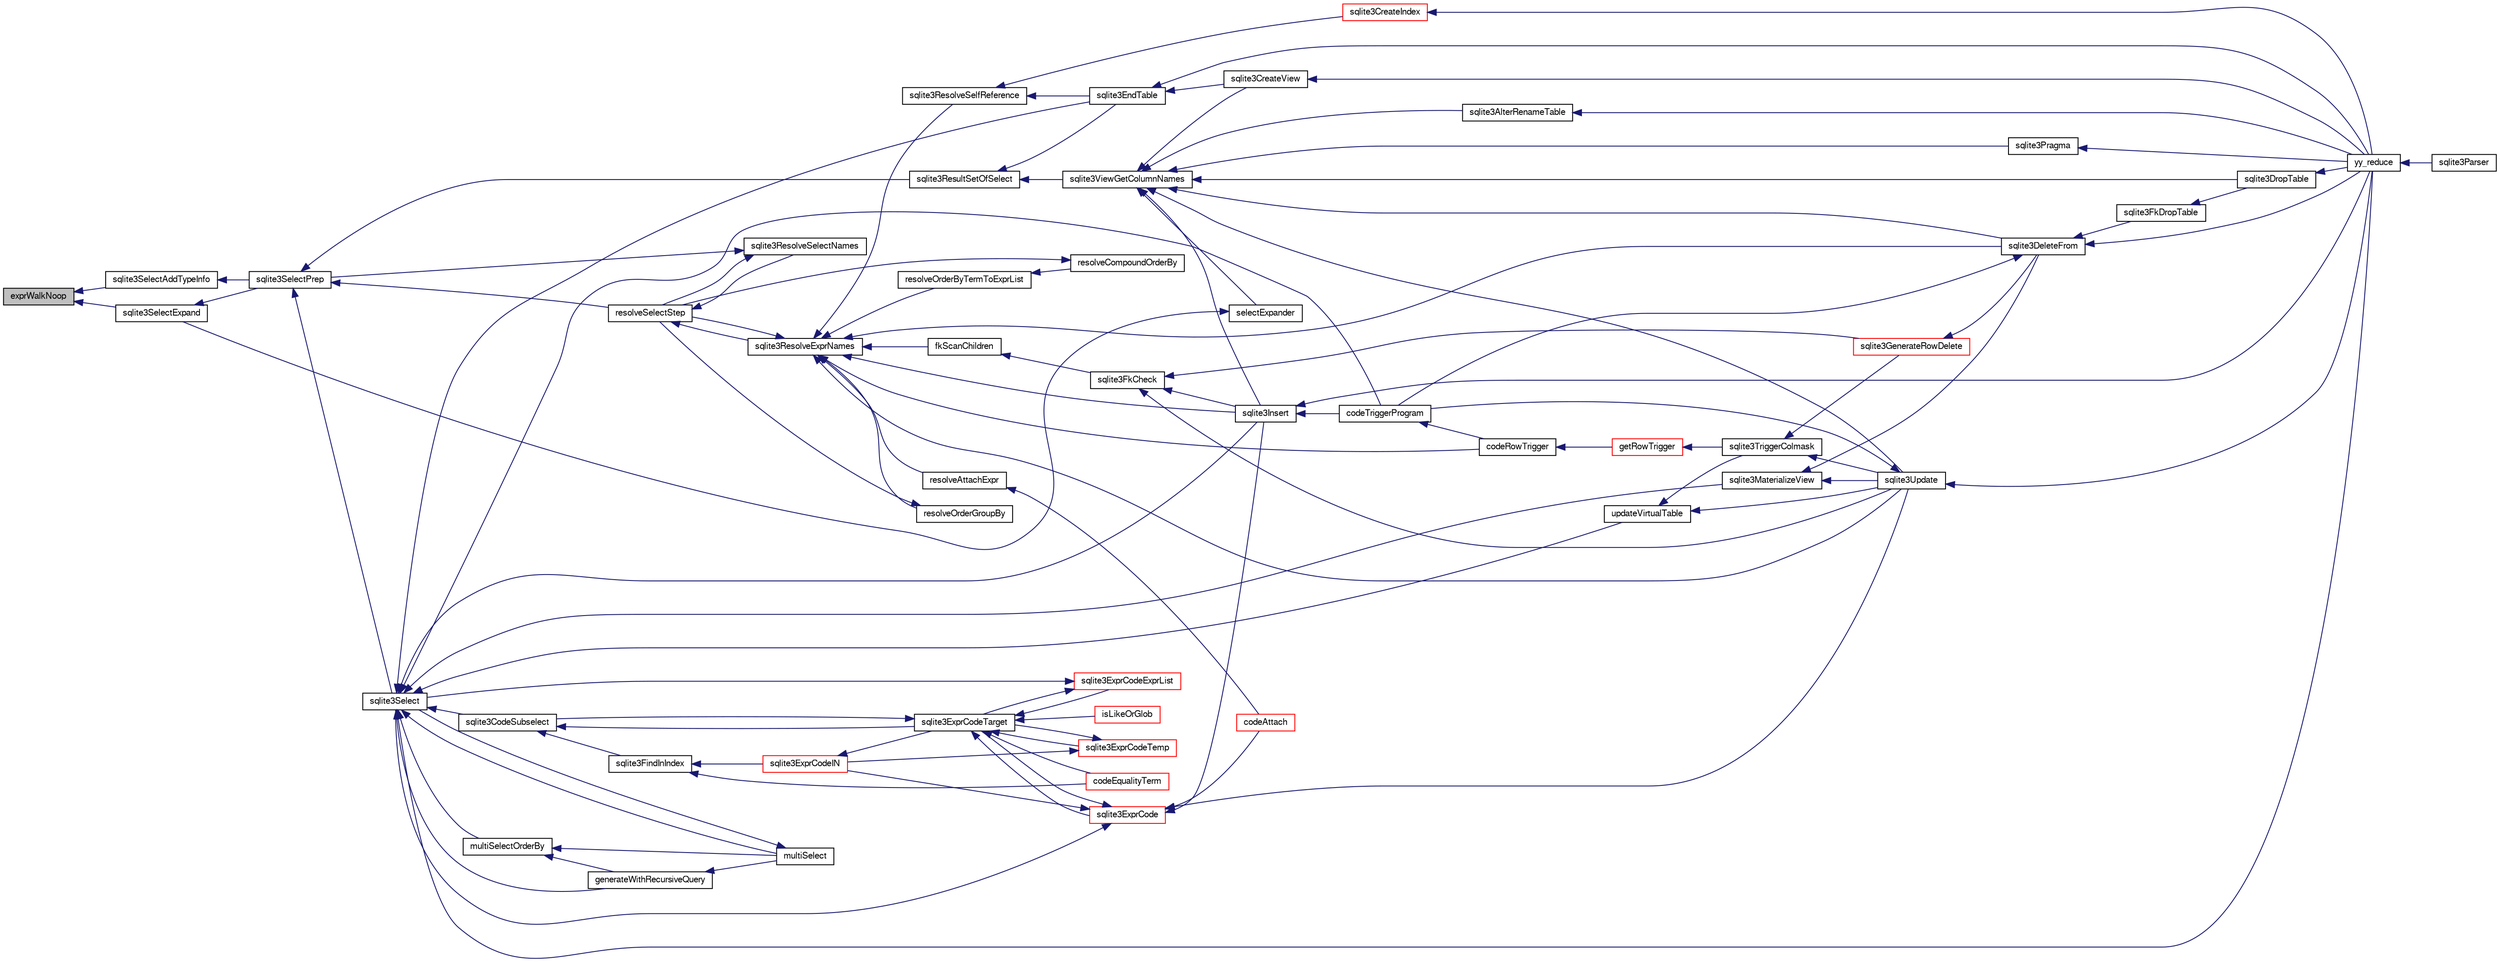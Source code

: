 digraph "exprWalkNoop"
{
  edge [fontname="FreeSans",fontsize="10",labelfontname="FreeSans",labelfontsize="10"];
  node [fontname="FreeSans",fontsize="10",shape=record];
  rankdir="LR";
  Node107311 [label="exprWalkNoop",height=0.2,width=0.4,color="black", fillcolor="grey75", style="filled", fontcolor="black"];
  Node107311 -> Node107312 [dir="back",color="midnightblue",fontsize="10",style="solid",fontname="FreeSans"];
  Node107312 [label="sqlite3SelectExpand",height=0.2,width=0.4,color="black", fillcolor="white", style="filled",URL="$sqlite3_8c.html#ae55acd1d8219505e629c2148950fa3de"];
  Node107312 -> Node107313 [dir="back",color="midnightblue",fontsize="10",style="solid",fontname="FreeSans"];
  Node107313 [label="sqlite3SelectPrep",height=0.2,width=0.4,color="black", fillcolor="white", style="filled",URL="$sqlite3_8c.html#aa4385bd53c0a43dea72fbc23cc78e1c6"];
  Node107313 -> Node107314 [dir="back",color="midnightblue",fontsize="10",style="solid",fontname="FreeSans"];
  Node107314 [label="resolveSelectStep",height=0.2,width=0.4,color="black", fillcolor="white", style="filled",URL="$sqlite3_8c.html#a0b9015a9e505c63fd104dcbad672c814"];
  Node107314 -> Node107315 [dir="back",color="midnightblue",fontsize="10",style="solid",fontname="FreeSans"];
  Node107315 [label="sqlite3ResolveExprNames",height=0.2,width=0.4,color="black", fillcolor="white", style="filled",URL="$sqlite3_8c.html#a537cf717a3f847807d3a3fd65da636ad"];
  Node107315 -> Node107316 [dir="back",color="midnightblue",fontsize="10",style="solid",fontname="FreeSans"];
  Node107316 [label="resolveOrderByTermToExprList",height=0.2,width=0.4,color="black", fillcolor="white", style="filled",URL="$sqlite3_8c.html#ac7f7eabdc769257622ad90aac3e02fe6"];
  Node107316 -> Node107317 [dir="back",color="midnightblue",fontsize="10",style="solid",fontname="FreeSans"];
  Node107317 [label="resolveCompoundOrderBy",height=0.2,width=0.4,color="black", fillcolor="white", style="filled",URL="$sqlite3_8c.html#a462c5aa49cfd6aad6a92fa60ddefc569"];
  Node107317 -> Node107314 [dir="back",color="midnightblue",fontsize="10",style="solid",fontname="FreeSans"];
  Node107315 -> Node107318 [dir="back",color="midnightblue",fontsize="10",style="solid",fontname="FreeSans"];
  Node107318 [label="resolveOrderGroupBy",height=0.2,width=0.4,color="black", fillcolor="white", style="filled",URL="$sqlite3_8c.html#a4dc8ed6177a5de887eae1010992e3d00"];
  Node107318 -> Node107314 [dir="back",color="midnightblue",fontsize="10",style="solid",fontname="FreeSans"];
  Node107315 -> Node107314 [dir="back",color="midnightblue",fontsize="10",style="solid",fontname="FreeSans"];
  Node107315 -> Node107319 [dir="back",color="midnightblue",fontsize="10",style="solid",fontname="FreeSans"];
  Node107319 [label="sqlite3ResolveSelfReference",height=0.2,width=0.4,color="black", fillcolor="white", style="filled",URL="$sqlite3_8c.html#ab524095a849de78f8728167d19336094"];
  Node107319 -> Node107320 [dir="back",color="midnightblue",fontsize="10",style="solid",fontname="FreeSans"];
  Node107320 [label="sqlite3EndTable",height=0.2,width=0.4,color="black", fillcolor="white", style="filled",URL="$sqlite3_8c.html#a7b5f2c66c0f0b6f819d970ca389768b0"];
  Node107320 -> Node107321 [dir="back",color="midnightblue",fontsize="10",style="solid",fontname="FreeSans"];
  Node107321 [label="sqlite3CreateView",height=0.2,width=0.4,color="black", fillcolor="white", style="filled",URL="$sqlite3_8c.html#a9d85cb00ff71dee5cd9a019503a6982e"];
  Node107321 -> Node107322 [dir="back",color="midnightblue",fontsize="10",style="solid",fontname="FreeSans"];
  Node107322 [label="yy_reduce",height=0.2,width=0.4,color="black", fillcolor="white", style="filled",URL="$sqlite3_8c.html#a7c419a9b25711c666a9a2449ef377f14"];
  Node107322 -> Node107323 [dir="back",color="midnightblue",fontsize="10",style="solid",fontname="FreeSans"];
  Node107323 [label="sqlite3Parser",height=0.2,width=0.4,color="black", fillcolor="white", style="filled",URL="$sqlite3_8c.html#a0327d71a5fabe0b6a343d78a2602e72a"];
  Node107320 -> Node107322 [dir="back",color="midnightblue",fontsize="10",style="solid",fontname="FreeSans"];
  Node107319 -> Node107324 [dir="back",color="midnightblue",fontsize="10",style="solid",fontname="FreeSans"];
  Node107324 [label="sqlite3CreateIndex",height=0.2,width=0.4,color="red", fillcolor="white", style="filled",URL="$sqlite3_8c.html#a8dbe5e590ab6c58a8c45f34f7c81e825"];
  Node107324 -> Node107322 [dir="back",color="midnightblue",fontsize="10",style="solid",fontname="FreeSans"];
  Node107315 -> Node107327 [dir="back",color="midnightblue",fontsize="10",style="solid",fontname="FreeSans"];
  Node107327 [label="resolveAttachExpr",height=0.2,width=0.4,color="black", fillcolor="white", style="filled",URL="$sqlite3_8c.html#a2b0ae2ee3fae38ccc805f582a9ce38f5"];
  Node107327 -> Node107328 [dir="back",color="midnightblue",fontsize="10",style="solid",fontname="FreeSans"];
  Node107328 [label="codeAttach",height=0.2,width=0.4,color="red", fillcolor="white", style="filled",URL="$sqlite3_8c.html#ade4e9e30d828a19c191fdcb098676d5b"];
  Node107315 -> Node107331 [dir="back",color="midnightblue",fontsize="10",style="solid",fontname="FreeSans"];
  Node107331 [label="sqlite3DeleteFrom",height=0.2,width=0.4,color="black", fillcolor="white", style="filled",URL="$sqlite3_8c.html#ab9b4b45349188b49eabb23f94608a091"];
  Node107331 -> Node107332 [dir="back",color="midnightblue",fontsize="10",style="solid",fontname="FreeSans"];
  Node107332 [label="sqlite3FkDropTable",height=0.2,width=0.4,color="black", fillcolor="white", style="filled",URL="$sqlite3_8c.html#a1218c6fc74e89152ceaa4760e82f5ef9"];
  Node107332 -> Node107333 [dir="back",color="midnightblue",fontsize="10",style="solid",fontname="FreeSans"];
  Node107333 [label="sqlite3DropTable",height=0.2,width=0.4,color="black", fillcolor="white", style="filled",URL="$sqlite3_8c.html#a5534f77364b5568783c0e50db3c9defb"];
  Node107333 -> Node107322 [dir="back",color="midnightblue",fontsize="10",style="solid",fontname="FreeSans"];
  Node107331 -> Node107334 [dir="back",color="midnightblue",fontsize="10",style="solid",fontname="FreeSans"];
  Node107334 [label="codeTriggerProgram",height=0.2,width=0.4,color="black", fillcolor="white", style="filled",URL="$sqlite3_8c.html#a120801f59d9281d201d2ff4b2606836e"];
  Node107334 -> Node107335 [dir="back",color="midnightblue",fontsize="10",style="solid",fontname="FreeSans"];
  Node107335 [label="codeRowTrigger",height=0.2,width=0.4,color="black", fillcolor="white", style="filled",URL="$sqlite3_8c.html#a463cea5aaaf388b560b206570a0022fc"];
  Node107335 -> Node107336 [dir="back",color="midnightblue",fontsize="10",style="solid",fontname="FreeSans"];
  Node107336 [label="getRowTrigger",height=0.2,width=0.4,color="red", fillcolor="white", style="filled",URL="$sqlite3_8c.html#a69626ef20b540d1a2b19cf56f3f45689"];
  Node107336 -> Node107344 [dir="back",color="midnightblue",fontsize="10",style="solid",fontname="FreeSans"];
  Node107344 [label="sqlite3TriggerColmask",height=0.2,width=0.4,color="black", fillcolor="white", style="filled",URL="$sqlite3_8c.html#acace8e99e37ae5e84ea03c65e820c540"];
  Node107344 -> Node107339 [dir="back",color="midnightblue",fontsize="10",style="solid",fontname="FreeSans"];
  Node107339 [label="sqlite3GenerateRowDelete",height=0.2,width=0.4,color="red", fillcolor="white", style="filled",URL="$sqlite3_8c.html#a2c76cbf3027fc18fdbb8cb4cd96b77d9"];
  Node107339 -> Node107331 [dir="back",color="midnightblue",fontsize="10",style="solid",fontname="FreeSans"];
  Node107344 -> Node107342 [dir="back",color="midnightblue",fontsize="10",style="solid",fontname="FreeSans"];
  Node107342 [label="sqlite3Update",height=0.2,width=0.4,color="black", fillcolor="white", style="filled",URL="$sqlite3_8c.html#ac5aa67c46e8cc8174566fabe6809fafa"];
  Node107342 -> Node107334 [dir="back",color="midnightblue",fontsize="10",style="solid",fontname="FreeSans"];
  Node107342 -> Node107322 [dir="back",color="midnightblue",fontsize="10",style="solid",fontname="FreeSans"];
  Node107331 -> Node107322 [dir="back",color="midnightblue",fontsize="10",style="solid",fontname="FreeSans"];
  Node107315 -> Node107345 [dir="back",color="midnightblue",fontsize="10",style="solid",fontname="FreeSans"];
  Node107345 [label="fkScanChildren",height=0.2,width=0.4,color="black", fillcolor="white", style="filled",URL="$sqlite3_8c.html#a67c9dcb484336b3155e7a82a037d4691"];
  Node107345 -> Node107346 [dir="back",color="midnightblue",fontsize="10",style="solid",fontname="FreeSans"];
  Node107346 [label="sqlite3FkCheck",height=0.2,width=0.4,color="black", fillcolor="white", style="filled",URL="$sqlite3_8c.html#aa38fb76c7d6f48f19772877a41703b92"];
  Node107346 -> Node107339 [dir="back",color="midnightblue",fontsize="10",style="solid",fontname="FreeSans"];
  Node107346 -> Node107341 [dir="back",color="midnightblue",fontsize="10",style="solid",fontname="FreeSans"];
  Node107341 [label="sqlite3Insert",height=0.2,width=0.4,color="black", fillcolor="white", style="filled",URL="$sqlite3_8c.html#a5b17c9c2000bae6bdff8e6be48d7dc2b"];
  Node107341 -> Node107334 [dir="back",color="midnightblue",fontsize="10",style="solid",fontname="FreeSans"];
  Node107341 -> Node107322 [dir="back",color="midnightblue",fontsize="10",style="solid",fontname="FreeSans"];
  Node107346 -> Node107342 [dir="back",color="midnightblue",fontsize="10",style="solid",fontname="FreeSans"];
  Node107315 -> Node107341 [dir="back",color="midnightblue",fontsize="10",style="solid",fontname="FreeSans"];
  Node107315 -> Node107335 [dir="back",color="midnightblue",fontsize="10",style="solid",fontname="FreeSans"];
  Node107315 -> Node107342 [dir="back",color="midnightblue",fontsize="10",style="solid",fontname="FreeSans"];
  Node107314 -> Node107347 [dir="back",color="midnightblue",fontsize="10",style="solid",fontname="FreeSans"];
  Node107347 [label="sqlite3ResolveSelectNames",height=0.2,width=0.4,color="black", fillcolor="white", style="filled",URL="$sqlite3_8c.html#a0cf10c480643b1ab9eaa02056a400734"];
  Node107347 -> Node107314 [dir="back",color="midnightblue",fontsize="10",style="solid",fontname="FreeSans"];
  Node107347 -> Node107313 [dir="back",color="midnightblue",fontsize="10",style="solid",fontname="FreeSans"];
  Node107313 -> Node107348 [dir="back",color="midnightblue",fontsize="10",style="solid",fontname="FreeSans"];
  Node107348 [label="sqlite3ResultSetOfSelect",height=0.2,width=0.4,color="black", fillcolor="white", style="filled",URL="$sqlite3_8c.html#ade35a86757654a36498d74152aa2fda8"];
  Node107348 -> Node107320 [dir="back",color="midnightblue",fontsize="10",style="solid",fontname="FreeSans"];
  Node107348 -> Node107349 [dir="back",color="midnightblue",fontsize="10",style="solid",fontname="FreeSans"];
  Node107349 [label="sqlite3ViewGetColumnNames",height=0.2,width=0.4,color="black", fillcolor="white", style="filled",URL="$sqlite3_8c.html#aebc7cd8d9e2bd174ae0a60363d3f6ce8"];
  Node107349 -> Node107350 [dir="back",color="midnightblue",fontsize="10",style="solid",fontname="FreeSans"];
  Node107350 [label="sqlite3AlterRenameTable",height=0.2,width=0.4,color="black", fillcolor="white", style="filled",URL="$sqlite3_8c.html#aa5cfdb507ff74e559f2efb0318c96d2c"];
  Node107350 -> Node107322 [dir="back",color="midnightblue",fontsize="10",style="solid",fontname="FreeSans"];
  Node107349 -> Node107321 [dir="back",color="midnightblue",fontsize="10",style="solid",fontname="FreeSans"];
  Node107349 -> Node107333 [dir="back",color="midnightblue",fontsize="10",style="solid",fontname="FreeSans"];
  Node107349 -> Node107331 [dir="back",color="midnightblue",fontsize="10",style="solid",fontname="FreeSans"];
  Node107349 -> Node107341 [dir="back",color="midnightblue",fontsize="10",style="solid",fontname="FreeSans"];
  Node107349 -> Node107351 [dir="back",color="midnightblue",fontsize="10",style="solid",fontname="FreeSans"];
  Node107351 [label="sqlite3Pragma",height=0.2,width=0.4,color="black", fillcolor="white", style="filled",URL="$sqlite3_8c.html#a111391370f58f8e6a6eca51fd34d62ed"];
  Node107351 -> Node107322 [dir="back",color="midnightblue",fontsize="10",style="solid",fontname="FreeSans"];
  Node107349 -> Node107352 [dir="back",color="midnightblue",fontsize="10",style="solid",fontname="FreeSans"];
  Node107352 [label="selectExpander",height=0.2,width=0.4,color="black", fillcolor="white", style="filled",URL="$sqlite3_8c.html#abee977318fbf74531340c6e41b0ca953"];
  Node107352 -> Node107312 [dir="back",color="midnightblue",fontsize="10",style="solid",fontname="FreeSans"];
  Node107349 -> Node107342 [dir="back",color="midnightblue",fontsize="10",style="solid",fontname="FreeSans"];
  Node107313 -> Node107353 [dir="back",color="midnightblue",fontsize="10",style="solid",fontname="FreeSans"];
  Node107353 [label="sqlite3Select",height=0.2,width=0.4,color="black", fillcolor="white", style="filled",URL="$sqlite3_8c.html#a2465ee8c956209ba4b272477b7c21a45"];
  Node107353 -> Node107354 [dir="back",color="midnightblue",fontsize="10",style="solid",fontname="FreeSans"];
  Node107354 [label="sqlite3CodeSubselect",height=0.2,width=0.4,color="black", fillcolor="white", style="filled",URL="$sqlite3_8c.html#aa69b46d2204a1d1b110107a1be12ee0c"];
  Node107354 -> Node107355 [dir="back",color="midnightblue",fontsize="10",style="solid",fontname="FreeSans"];
  Node107355 [label="sqlite3FindInIndex",height=0.2,width=0.4,color="black", fillcolor="white", style="filled",URL="$sqlite3_8c.html#af7d8c56ab0231f44bb5f87b3fafeffb2"];
  Node107355 -> Node107356 [dir="back",color="midnightblue",fontsize="10",style="solid",fontname="FreeSans"];
  Node107356 [label="sqlite3ExprCodeIN",height=0.2,width=0.4,color="red", fillcolor="white", style="filled",URL="$sqlite3_8c.html#ad9cf4f5b5ffb90c24a4a0900c8626193"];
  Node107356 -> Node107357 [dir="back",color="midnightblue",fontsize="10",style="solid",fontname="FreeSans"];
  Node107357 [label="sqlite3ExprCodeTarget",height=0.2,width=0.4,color="black", fillcolor="white", style="filled",URL="$sqlite3_8c.html#a4f308397a0a3ed299ed31aaa1ae2a293"];
  Node107357 -> Node107354 [dir="back",color="midnightblue",fontsize="10",style="solid",fontname="FreeSans"];
  Node107357 -> Node107358 [dir="back",color="midnightblue",fontsize="10",style="solid",fontname="FreeSans"];
  Node107358 [label="sqlite3ExprCodeTemp",height=0.2,width=0.4,color="red", fillcolor="white", style="filled",URL="$sqlite3_8c.html#a3bc5c1ccb3c5851847e2aeb4a84ae1fc"];
  Node107358 -> Node107356 [dir="back",color="midnightblue",fontsize="10",style="solid",fontname="FreeSans"];
  Node107358 -> Node107357 [dir="back",color="midnightblue",fontsize="10",style="solid",fontname="FreeSans"];
  Node107357 -> Node107371 [dir="back",color="midnightblue",fontsize="10",style="solid",fontname="FreeSans"];
  Node107371 [label="sqlite3ExprCode",height=0.2,width=0.4,color="red", fillcolor="white", style="filled",URL="$sqlite3_8c.html#a75f270fb0b111b86924cca4ea507b417"];
  Node107371 -> Node107356 [dir="back",color="midnightblue",fontsize="10",style="solid",fontname="FreeSans"];
  Node107371 -> Node107357 [dir="back",color="midnightblue",fontsize="10",style="solid",fontname="FreeSans"];
  Node107371 -> Node107328 [dir="back",color="midnightblue",fontsize="10",style="solid",fontname="FreeSans"];
  Node107371 -> Node107341 [dir="back",color="midnightblue",fontsize="10",style="solid",fontname="FreeSans"];
  Node107371 -> Node107353 [dir="back",color="midnightblue",fontsize="10",style="solid",fontname="FreeSans"];
  Node107371 -> Node107342 [dir="back",color="midnightblue",fontsize="10",style="solid",fontname="FreeSans"];
  Node107357 -> Node107380 [dir="back",color="midnightblue",fontsize="10",style="solid",fontname="FreeSans"];
  Node107380 [label="sqlite3ExprCodeExprList",height=0.2,width=0.4,color="red", fillcolor="white", style="filled",URL="$sqlite3_8c.html#a05b2b3dc3de7565de24eb3a2ff4e9566"];
  Node107380 -> Node107357 [dir="back",color="midnightblue",fontsize="10",style="solid",fontname="FreeSans"];
  Node107380 -> Node107353 [dir="back",color="midnightblue",fontsize="10",style="solid",fontname="FreeSans"];
  Node107357 -> Node107383 [dir="back",color="midnightblue",fontsize="10",style="solid",fontname="FreeSans"];
  Node107383 [label="isLikeOrGlob",height=0.2,width=0.4,color="red", fillcolor="white", style="filled",URL="$sqlite3_8c.html#a6c38e495198bf8976f68d1a6ebd74a50"];
  Node107357 -> Node107392 [dir="back",color="midnightblue",fontsize="10",style="solid",fontname="FreeSans"];
  Node107392 [label="codeEqualityTerm",height=0.2,width=0.4,color="red", fillcolor="white", style="filled",URL="$sqlite3_8c.html#ad88a57073f031452c9843e97f15acc47"];
  Node107355 -> Node107392 [dir="back",color="midnightblue",fontsize="10",style="solid",fontname="FreeSans"];
  Node107354 -> Node107357 [dir="back",color="midnightblue",fontsize="10",style="solid",fontname="FreeSans"];
  Node107353 -> Node107320 [dir="back",color="midnightblue",fontsize="10",style="solid",fontname="FreeSans"];
  Node107353 -> Node107394 [dir="back",color="midnightblue",fontsize="10",style="solid",fontname="FreeSans"];
  Node107394 [label="sqlite3MaterializeView",height=0.2,width=0.4,color="black", fillcolor="white", style="filled",URL="$sqlite3_8c.html#a4557984b0b75f998fb0c3f231c9b1def"];
  Node107394 -> Node107331 [dir="back",color="midnightblue",fontsize="10",style="solid",fontname="FreeSans"];
  Node107394 -> Node107342 [dir="back",color="midnightblue",fontsize="10",style="solid",fontname="FreeSans"];
  Node107353 -> Node107341 [dir="back",color="midnightblue",fontsize="10",style="solid",fontname="FreeSans"];
  Node107353 -> Node107376 [dir="back",color="midnightblue",fontsize="10",style="solid",fontname="FreeSans"];
  Node107376 [label="generateWithRecursiveQuery",height=0.2,width=0.4,color="black", fillcolor="white", style="filled",URL="$sqlite3_8c.html#ade2c3663fa9c3b9676507984b9483942"];
  Node107376 -> Node107377 [dir="back",color="midnightblue",fontsize="10",style="solid",fontname="FreeSans"];
  Node107377 [label="multiSelect",height=0.2,width=0.4,color="black", fillcolor="white", style="filled",URL="$sqlite3_8c.html#a6456c61f3d9b2389738753cedfa24fa7"];
  Node107377 -> Node107353 [dir="back",color="midnightblue",fontsize="10",style="solid",fontname="FreeSans"];
  Node107353 -> Node107377 [dir="back",color="midnightblue",fontsize="10",style="solid",fontname="FreeSans"];
  Node107353 -> Node107378 [dir="back",color="midnightblue",fontsize="10",style="solid",fontname="FreeSans"];
  Node107378 [label="multiSelectOrderBy",height=0.2,width=0.4,color="black", fillcolor="white", style="filled",URL="$sqlite3_8c.html#afcdb8488c6f4dfdadaf9f04bca35b808"];
  Node107378 -> Node107376 [dir="back",color="midnightblue",fontsize="10",style="solid",fontname="FreeSans"];
  Node107378 -> Node107377 [dir="back",color="midnightblue",fontsize="10",style="solid",fontname="FreeSans"];
  Node107353 -> Node107334 [dir="back",color="midnightblue",fontsize="10",style="solid",fontname="FreeSans"];
  Node107353 -> Node107395 [dir="back",color="midnightblue",fontsize="10",style="solid",fontname="FreeSans"];
  Node107395 [label="updateVirtualTable",height=0.2,width=0.4,color="black", fillcolor="white", style="filled",URL="$sqlite3_8c.html#a740220531db9293c39a2cdd7da3f74e1"];
  Node107395 -> Node107344 [dir="back",color="midnightblue",fontsize="10",style="solid",fontname="FreeSans"];
  Node107395 -> Node107342 [dir="back",color="midnightblue",fontsize="10",style="solid",fontname="FreeSans"];
  Node107353 -> Node107322 [dir="back",color="midnightblue",fontsize="10",style="solid",fontname="FreeSans"];
  Node107311 -> Node107396 [dir="back",color="midnightblue",fontsize="10",style="solid",fontname="FreeSans"];
  Node107396 [label="sqlite3SelectAddTypeInfo",height=0.2,width=0.4,color="black", fillcolor="white", style="filled",URL="$sqlite3_8c.html#a7d22b0625164daa7f99dcce132ef7b4d"];
  Node107396 -> Node107313 [dir="back",color="midnightblue",fontsize="10",style="solid",fontname="FreeSans"];
}
